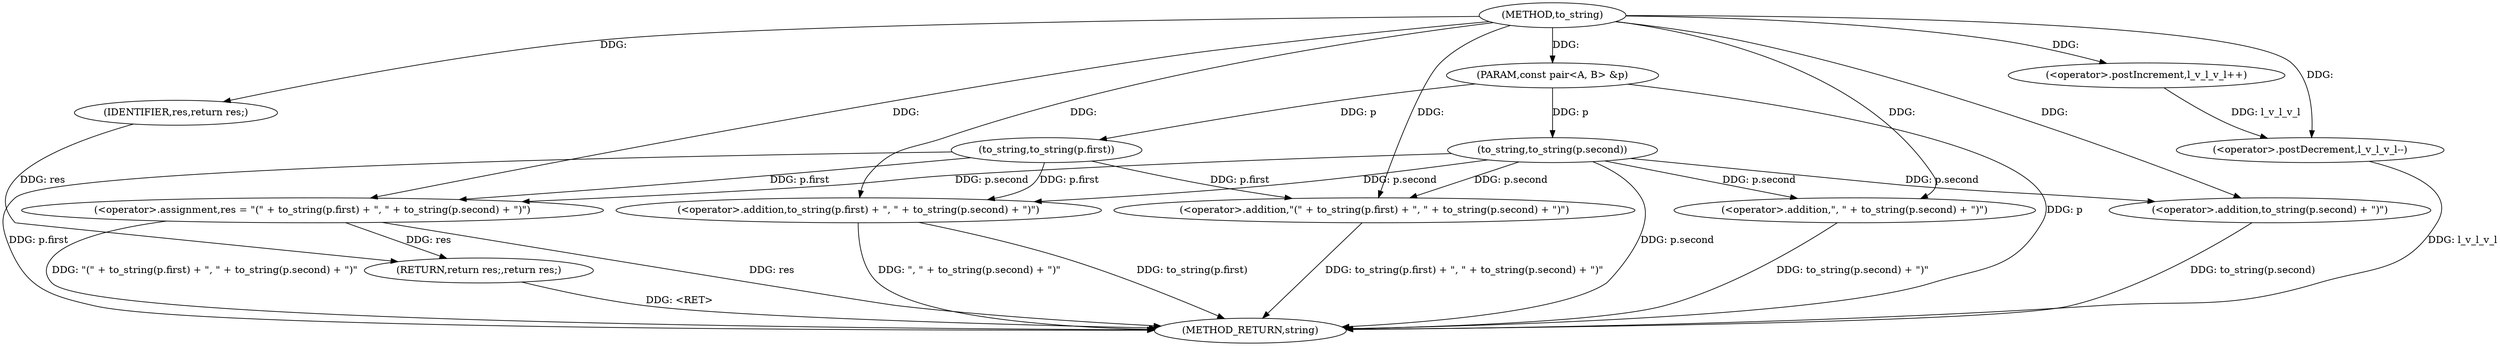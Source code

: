 digraph "to_string" {  
"1000208" [label = "(METHOD,to_string)" ]
"1000235" [label = "(METHOD_RETURN,string)" ]
"1000209" [label = "(PARAM,const pair<A, B> &p)" ]
"1000211" [label = "(<operator>.postIncrement,l_v_l_v_l++)" ]
"1000214" [label = "(<operator>.assignment,res = \"(\" + to_string(p.first) + \", \" + to_string(p.second) + \")\")" ]
"1000231" [label = "(<operator>.postDecrement,l_v_l_v_l--)" ]
"1000233" [label = "(RETURN,return res;,return res;)" ]
"1000234" [label = "(IDENTIFIER,res,return res;)" ]
"1000216" [label = "(<operator>.addition,\"(\" + to_string(p.first) + \", \" + to_string(p.second) + \")\")" ]
"1000218" [label = "(<operator>.addition,to_string(p.first) + \", \" + to_string(p.second) + \")\")" ]
"1000219" [label = "(to_string,to_string(p.first))" ]
"1000223" [label = "(<operator>.addition,\", \" + to_string(p.second) + \")\")" ]
"1000225" [label = "(<operator>.addition,to_string(p.second) + \")\")" ]
"1000226" [label = "(to_string,to_string(p.second))" ]
  "1000233" -> "1000235"  [ label = "DDG: <RET>"] 
  "1000209" -> "1000235"  [ label = "DDG: p"] 
  "1000214" -> "1000235"  [ label = "DDG: res"] 
  "1000219" -> "1000235"  [ label = "DDG: p.first"] 
  "1000218" -> "1000235"  [ label = "DDG: to_string(p.first)"] 
  "1000226" -> "1000235"  [ label = "DDG: p.second"] 
  "1000225" -> "1000235"  [ label = "DDG: to_string(p.second)"] 
  "1000223" -> "1000235"  [ label = "DDG: to_string(p.second) + \")\""] 
  "1000218" -> "1000235"  [ label = "DDG: \", \" + to_string(p.second) + \")\""] 
  "1000216" -> "1000235"  [ label = "DDG: to_string(p.first) + \", \" + to_string(p.second) + \")\""] 
  "1000214" -> "1000235"  [ label = "DDG: \"(\" + to_string(p.first) + \", \" + to_string(p.second) + \")\""] 
  "1000231" -> "1000235"  [ label = "DDG: l_v_l_v_l"] 
  "1000208" -> "1000209"  [ label = "DDG: "] 
  "1000226" -> "1000214"  [ label = "DDG: p.second"] 
  "1000208" -> "1000214"  [ label = "DDG: "] 
  "1000219" -> "1000214"  [ label = "DDG: p.first"] 
  "1000234" -> "1000233"  [ label = "DDG: res"] 
  "1000214" -> "1000233"  [ label = "DDG: res"] 
  "1000208" -> "1000211"  [ label = "DDG: "] 
  "1000211" -> "1000231"  [ label = "DDG: l_v_l_v_l"] 
  "1000208" -> "1000231"  [ label = "DDG: "] 
  "1000208" -> "1000234"  [ label = "DDG: "] 
  "1000208" -> "1000216"  [ label = "DDG: "] 
  "1000226" -> "1000216"  [ label = "DDG: p.second"] 
  "1000219" -> "1000216"  [ label = "DDG: p.first"] 
  "1000219" -> "1000218"  [ label = "DDG: p.first"] 
  "1000226" -> "1000218"  [ label = "DDG: p.second"] 
  "1000208" -> "1000218"  [ label = "DDG: "] 
  "1000209" -> "1000219"  [ label = "DDG: p"] 
  "1000208" -> "1000223"  [ label = "DDG: "] 
  "1000226" -> "1000223"  [ label = "DDG: p.second"] 
  "1000226" -> "1000225"  [ label = "DDG: p.second"] 
  "1000208" -> "1000225"  [ label = "DDG: "] 
  "1000209" -> "1000226"  [ label = "DDG: p"] 
}
